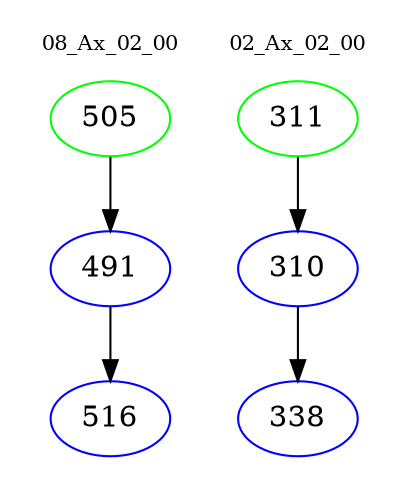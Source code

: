 digraph{
subgraph cluster_0 {
color = white
label = "08_Ax_02_00";
fontsize=10;
T0_505 [label="505", color="green"]
T0_505 -> T0_491 [color="black"]
T0_491 [label="491", color="blue"]
T0_491 -> T0_516 [color="black"]
T0_516 [label="516", color="blue"]
}
subgraph cluster_1 {
color = white
label = "02_Ax_02_00";
fontsize=10;
T1_311 [label="311", color="green"]
T1_311 -> T1_310 [color="black"]
T1_310 [label="310", color="blue"]
T1_310 -> T1_338 [color="black"]
T1_338 [label="338", color="blue"]
}
}
